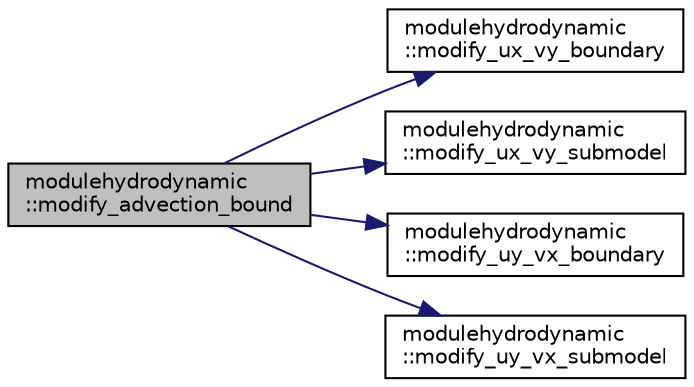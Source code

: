 digraph "modulehydrodynamic::modify_advection_bound"
{
 // LATEX_PDF_SIZE
  edge [fontname="Helvetica",fontsize="10",labelfontname="Helvetica",labelfontsize="10"];
  node [fontname="Helvetica",fontsize="10",shape=record];
  rankdir="LR";
  Node1 [label="modulehydrodynamic\l::modify_advection_bound",height=0.2,width=0.4,color="black", fillcolor="grey75", style="filled", fontcolor="black",tooltip=" "];
  Node1 -> Node2 [color="midnightblue",fontsize="10",style="solid",fontname="Helvetica"];
  Node2 [label="modulehydrodynamic\l::modify_ux_vy_boundary",height=0.2,width=0.4,color="black", fillcolor="white", style="filled",URL="$namespacemodulehydrodynamic.html#aa6b040cc956589c18c71f8802c0239ed",tooltip=" "];
  Node1 -> Node3 [color="midnightblue",fontsize="10",style="solid",fontname="Helvetica"];
  Node3 [label="modulehydrodynamic\l::modify_ux_vy_submodel",height=0.2,width=0.4,color="black", fillcolor="white", style="filled",URL="$namespacemodulehydrodynamic.html#a6396fb9a63198209bc95000bda6ab5fc",tooltip=" "];
  Node1 -> Node4 [color="midnightblue",fontsize="10",style="solid",fontname="Helvetica"];
  Node4 [label="modulehydrodynamic\l::modify_uy_vx_boundary",height=0.2,width=0.4,color="black", fillcolor="white", style="filled",URL="$namespacemodulehydrodynamic.html#a39fedec790eef204c11688a4105fcfc1",tooltip=" "];
  Node1 -> Node5 [color="midnightblue",fontsize="10",style="solid",fontname="Helvetica"];
  Node5 [label="modulehydrodynamic\l::modify_uy_vx_submodel",height=0.2,width=0.4,color="black", fillcolor="white", style="filled",URL="$namespacemodulehydrodynamic.html#afcaf5434809b23ffd61b09505bfda4f4",tooltip=" "];
}
